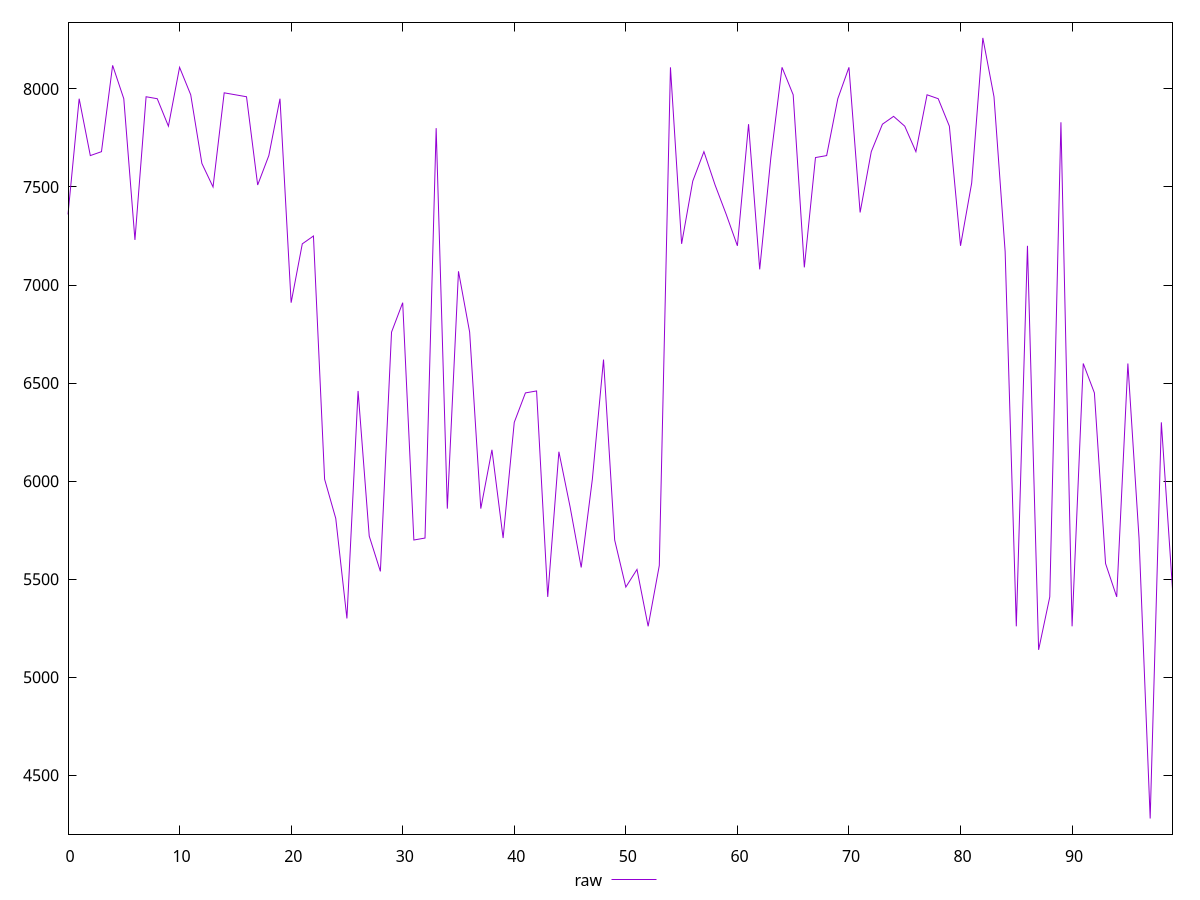 reset

$raw <<EOF
0 7360
1 7950
2 7660
3 7680
4 8120
5 7950
6 7230
7 7960
8 7950
9 7810
10 8110
11 7970
12 7620
13 7500
14 7980
15 7970
16 7960
17 7510
18 7660
19 7950
20 6910
21 7210
22 7250
23 6010
24 5810
25 5300
26 6460
27 5720
28 5540
29 6760
30 6910
31 5700
32 5710
33 7800
34 5860
35 7070
36 6760
37 5860
38 6160
39 5710
40 6300
41 6450
42 6460
43 5410
44 6150
45 5870
46 5560
47 6010
48 6620
49 5700
50 5460
51 5550
52 5260
53 5570
54 8110
55 7210
56 7530
57 7680
58 7510
59 7360
60 7200
61 7820
62 7080
63 7650
64 8110
65 7970
66 7090
67 7650
68 7660
69 7950
70 8110
71 7370
72 7680
73 7820
74 7860
75 7810
76 7680
77 7970
78 7950
79 7810
80 7200
81 7520
82 8260
83 7960
84 7170
85 5260
86 7200
87 5140
88 5410
89 7830
90 5260
91 6600
92 6450
93 5580
94 5410
95 6600
96 5710
97 4280
98 6300
99 5450
EOF

set key outside below
set xrange [0:99]
set yrange [4200.4:8339.6]
set trange [4200.4:8339.6]
set terminal svg size 640, 500 enhanced background rgb 'white'
set output "reprap/uses-http2/samples/pages+cached+noexternal+nomedia/raw/values.svg"

plot $raw title "raw" with line

reset
